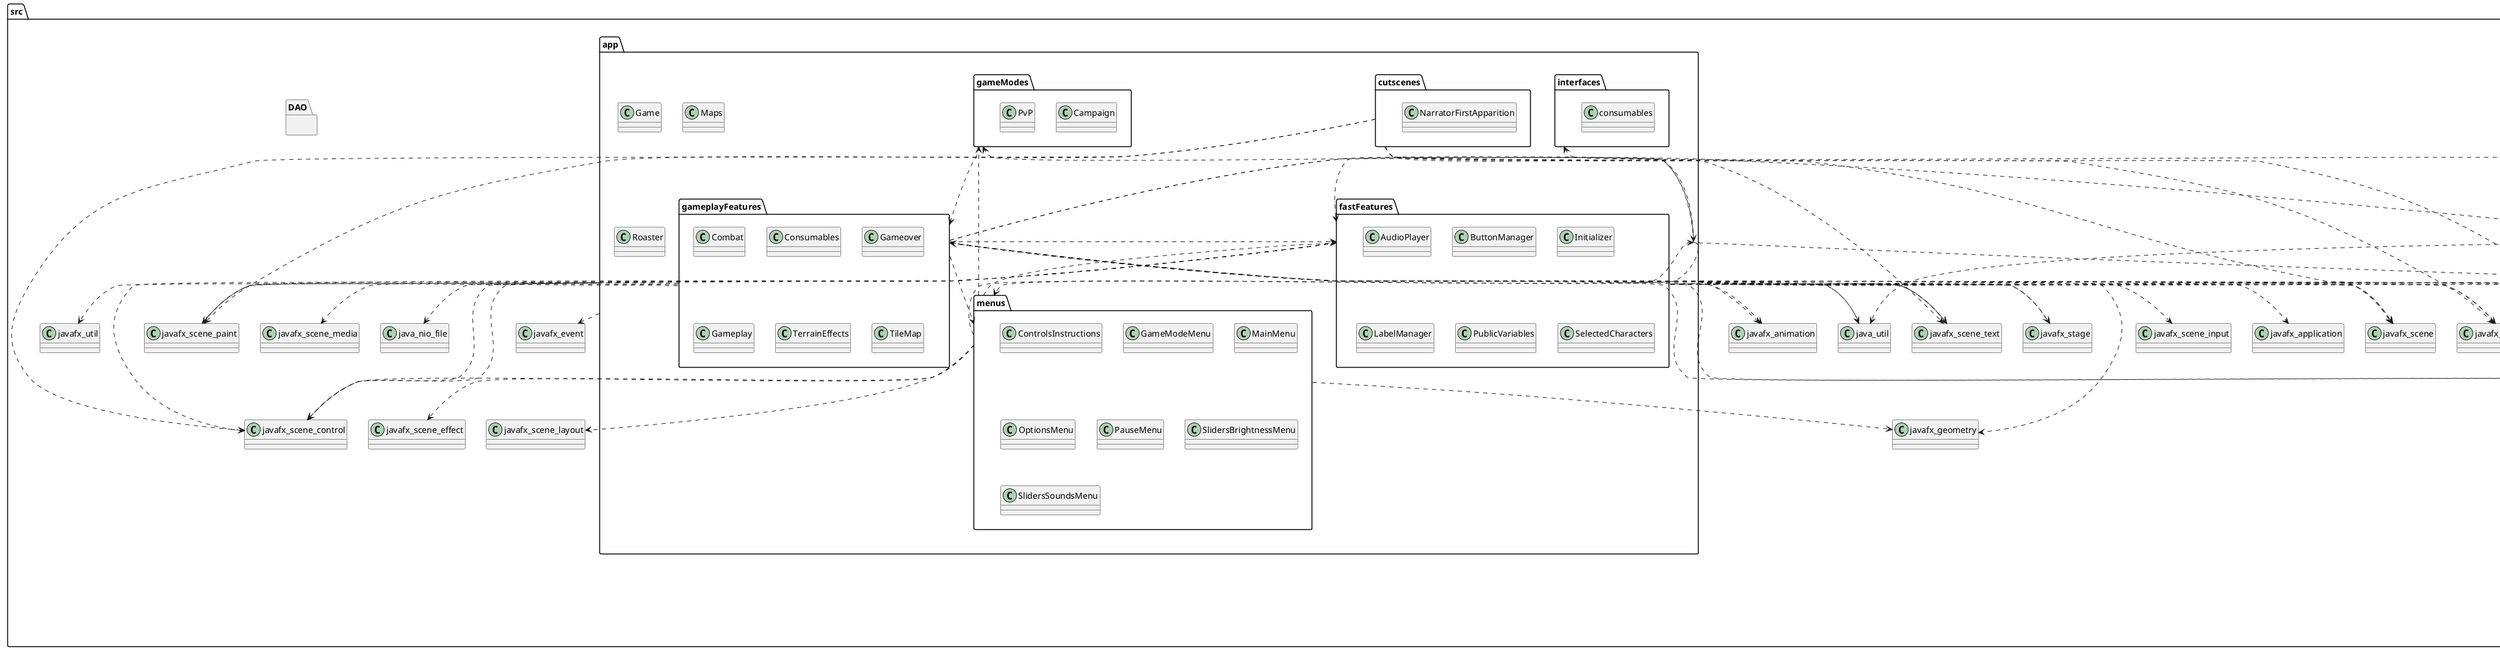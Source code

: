 @startuml PackageDiagram

package src as "src"{
   
  package "app" as app {
    class app_Game as "Game"
    class app_Maps as "Maps"
    class app_Roaster as "Roaster"
     
    package "cutscenes" as app_cutscenes {
      class app_cutscenes_NarratorFirstApparition as "NarratorFirstApparition"
    }
    
    package "fastFeatures" as app_fastFeatures {
      class app_fastFeatures_AudioPlayer as "AudioPlayer"
      class app_fastFeatures_ButtonManager as "ButtonManager"
      class app_fastFeatures_Initializer as "Initializer"
      class app_fastFeatures_LabelManager as "LabelManager"
      class app_fastFeatures_PublicVariables as "PublicVariables"
      class app_fastFeatures_SelectedCharacters as "SelectedCharacters"
    }
    
    package "gameModes" as app_gameModes {
      
      class app_gameModes_Campaign as "Campaign"
      class app_gameModes_PvP as "PvP"

    }

    package "gameplayFeatures" as app_gameplayFeatures {
      class app_gameplayFeatures_Combat as "Combat"
      class app_gameplayFeatures_Consumables as "Consumables"
      class app_gameplayFeatures_Gameover as "Gameover"
      class app_gameplayFeatures_Gameplay as "Gameplay"
      class app_gameplayFeatures_TerrainEffects as "TerrainEffects"
      class app_gameplayFeatures_TileMap as "TileMap"
    }
    package "interfaces" as app_interfaces {
        class app_interfaces_consumables as "consumables"
    }
    package "menus" as app_menus {
      class app_menus_ControlsInstructions as "ControlsInstructions"
      class app_menus_GameModeMenu as "GameModeMenu"
      class app_menus_MainMenu as "MainMenu"
      class app_menus_OptionsMenu as "OptionsMenu"
      class app_menus_PauseMenu as "PauseMenu"
      class app_menus_SlidersBrightnessMenu as "SlidersBrightnessMenu"
      class app_menus_SlidersSoundsMenu as "SlidersSoundsMenu"
    }
  }
  

  package "domain" as domain{

    package "boss" as domain_enemies{
      class domain_enemies as "Jefa"
    }
    
    package "characters" as domain_characters {
      class domain_characters_Alessandra as "Alessandra"
      class domain_characters_Azeli as "Azeli"
      class domain_characters_Cintya as "Cintya"
      class domain_characters_Draven as "Draven"
      class domain_characters_Drekker as "Drekker"
      class domain_characters_Globius as "Globius"
      class domain_characters_Goldan as "Goldan"
      class domain_characters_Gortana as "Gortana"
      class domain_characters_Grisha as "Grisha"
      class domain_characters_Groshta as "Groshta"
      class domain_characters_Heloro as "Heloro"
      class domain_characters_Higlob as "Higlob"
      class domain_characters_Hobag as "Hobag"
      class domain_characters_Hobgrou as "Hobgrou"
      class domain_characters_Jax as "Jax"
      class domain_characters_Lina as "Lina"
      class domain_characters_Lyffa as "Lyffa"
      class domain_characters_Lyrasa as "Lyrasa"
      class domain_characters_Shira as "Shira"
      class domain_characters_Sirael as "Sirael"
      class domain_characters_Xaviru as "Xaviru"
      class domain_characters_Zorak as "Zorak"
    } 

    package "consumables" as domain_consumables {
      class domain_consumables_ManaPotion as "ManaPotion"
      class domain_consumables_ShardOfAether as "ShardOfAether"
      class domain_consumables_VitalityPotion as "VitalityPotion"
    }

    package "dangers" as domain_dangers {
      class domain_dangers_EtherStorm as "EtherStorm"
    }

    package "enemies" as domain_enemies{
      
      class domain_enemies_Golem as "Golem"
      class domain_enemies_Wolf as "Wolf"
      class domain_enemies_Federico as "Federico"
    }
    
   package "generalClasses" as domain_generalClasses{
    
    class domain_generalClasses_Inventory as "Inventory"
    class domain_generalClasses_PlayerCharacter as "PlayerCharacter"
    class domain_generalClasses_EnemyCharacter as "EnemyCharacter"
    
    }
  }

  package "DAO" as DAO{
    
  }

  app ..> javafx_scene
  app ..> javafx_event
  app ..> javafx_geometry
  app ..> javafx_scene_image
  app ..> javafx_scene_paint
  app ..> javafx_scene_control
  app ..> javafx_scene_canvas
  app ..> javafx_scene_text
  app ..> javafx_animation
  app ..> javafx_stage
  app ..> javafx_scene_input
  app ..> javafx_application

  app_cutscenes ..> javafx_scene
  app_cutscenes ..> javafx_scene_image
  app_cutscenes ..> javafx_scene_paint
  app_cutscenes ..> javafx_scene_control
  app_cutscenes ..> javafx_scene_canvas
  app_cutscenes ..> javafx_scene_text

  app_fastFeatures ..> javafx_scene_paint
  app_fastFeatures ..> javafx_scene_control
  app_fastFeatures ..> javafx_scene_text
  app_fastFeatures ..> javafx_stage
  app_fastFeatures ..> javafx_scene_media
  app_fastFeatures ..> java_nio_file
  app_fastFeatures ..> java_util

  app_gameplayFeatures ..> javafx_scene
  app_gameplayFeatures ..> javafx_scene_image
  app_gameplayFeatures ..> javafx_scene_paint
  app_gameplayFeatures ..> javafx_scene_control
  app_gameplayFeatures ..> javafx_scene_canvas
  app_gameplayFeatures ..> javafx_scene_text
  app_gameplayFeatures ..> javafx_animation
  app_gameplayFeatures ..> javafx_util
  app_gameplayFeatures ..> java_util

  app_menus ..> javafx_geometry
  app_menus ..> javafx_scene_control
  app_menus ..> javafx_scene_effect
  app_menus ..> javafx_scene_layout


  domain_dangers ..> javafx_scene_image
  domain_dangers ..> javafx_scene_canvas
  domain_dangers ..> java_util

  

  app ..> app_menus
  app ..> app_gameModes
  app ..> app_fastFeatures
  app ..> domain_generalClasses
 

  app_fastFeatures ..> domain_generalClasses
  
  app_gameplayFeatures ..> app
  app_gameplayFeatures ..> app_menus
  app_gameplayFeatures ..> app_fastFeatures
  app_gameplayFeatures ..> domain_dangers
  app_gameplayFeatures ..> domain_consumables
  app_gameplayFeatures <..> domain_generalClasses
  app_gameModes ..> app_gameplayFeatures
  
  app_menus ..> app_fastFeatures
  app_menus ..> app_gameModes
  app_menus ..> app

  domain_consumables ..> app_gameplayFeatures
  domain_consumables ..> app_interfaces

  domain_characters ..> domain_generalClasses

  domain_dangers ..> domain_generalClasses

  domain_enemie <..> domain_generalClasses

  domain_generalClasses ..> domain_consumables

}
@enduml